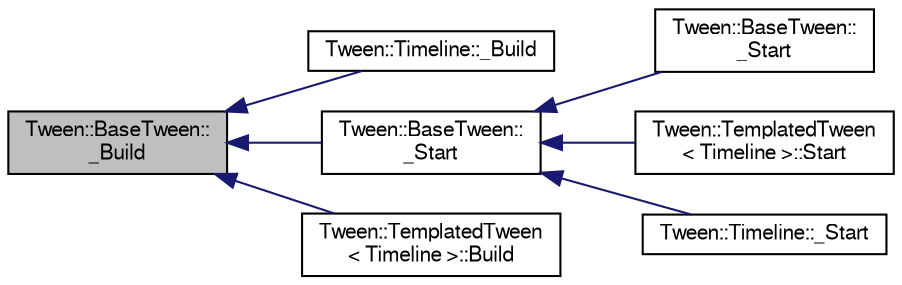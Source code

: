 digraph "Tween::BaseTween::_Build"
{
  bgcolor="transparent";
  edge [fontname="FreeSans",fontsize="10",labelfontname="FreeSans",labelfontsize="10"];
  node [fontname="FreeSans",fontsize="10",shape=record];
  rankdir="LR";
  Node1 [label="Tween::BaseTween::\l_Build",height=0.2,width=0.4,color="black", fillcolor="grey75", style="filled" fontcolor="black"];
  Node1 -> Node2 [dir="back",color="midnightblue",fontsize="10",style="solid",fontname="FreeSans"];
  Node2 [label="Tween::Timeline::_Build",height=0.2,width=0.4,color="black",URL="$classTween_1_1Timeline.html#adb5d4611ff1777510c7f115c94aec7e9"];
  Node1 -> Node3 [dir="back",color="midnightblue",fontsize="10",style="solid",fontname="FreeSans"];
  Node3 [label="Tween::BaseTween::\l_Start",height=0.2,width=0.4,color="black",URL="$classTween_1_1BaseTween.html#ace319b3cc48ce170b3e545e3c0aeb832"];
  Node3 -> Node4 [dir="back",color="midnightblue",fontsize="10",style="solid",fontname="FreeSans"];
  Node4 [label="Tween::BaseTween::\l_Start",height=0.2,width=0.4,color="black",URL="$classTween_1_1BaseTween.html#ada403e4f9b9f8e1b12dc4c494e365ac3"];
  Node3 -> Node5 [dir="back",color="midnightblue",fontsize="10",style="solid",fontname="FreeSans"];
  Node5 [label="Tween::TemplatedTween\l\< Timeline \>::Start",height=0.2,width=0.4,color="black",URL="$classTween_1_1TemplatedTween.html#a75cbe9d40b080ea1329315069758062a"];
  Node3 -> Node6 [dir="back",color="midnightblue",fontsize="10",style="solid",fontname="FreeSans"];
  Node6 [label="Tween::Timeline::_Start",height=0.2,width=0.4,color="black",URL="$classTween_1_1Timeline.html#a9889541a99247b5a43863ce4f96f9cd3"];
  Node1 -> Node7 [dir="back",color="midnightblue",fontsize="10",style="solid",fontname="FreeSans"];
  Node7 [label="Tween::TemplatedTween\l\< Timeline \>::Build",height=0.2,width=0.4,color="black",URL="$classTween_1_1TemplatedTween.html#a83a7898d6a083aad25470012631b0c00"];
}
